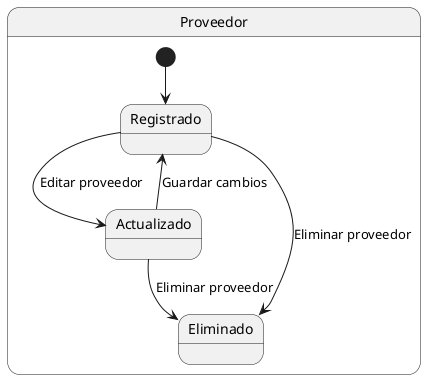 @startuml
state "Proveedor" as PR {
    [*] --> Registrado
    Registrado --> Actualizado : Editar proveedor
    Registrado --> Eliminado : Eliminar proveedor
    Actualizado --> Eliminado : Eliminar proveedor
    Actualizado --> Registrado : Guardar cambios
}
@enduml
